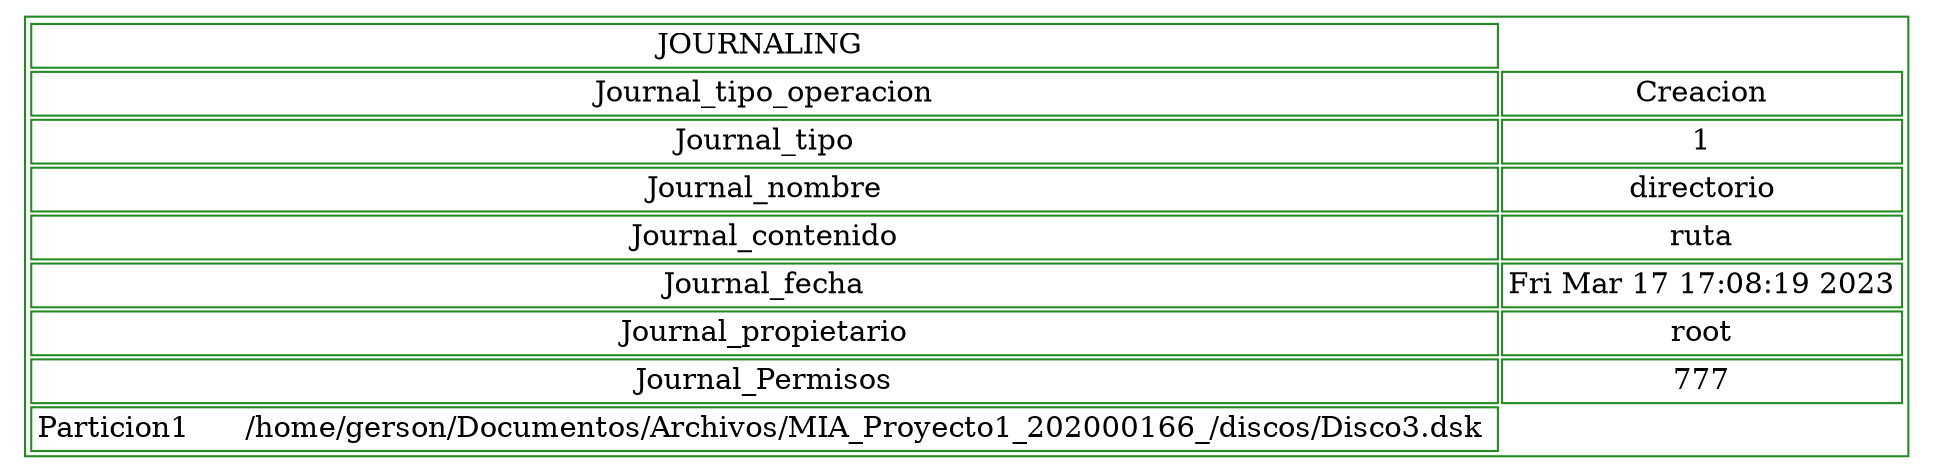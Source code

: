 digraph J {
TableJour [
shape=plaintext
color=forestgreen
label=<
<table border='1' cellborder='1' >
<tr><td>JOURNALING </td></tr>
<tr><td>Journal_tipo_operacion</td><td>Creacion</td></tr>
<tr><td>Journal_tipo</td><td> 1 </td></tr>
<tr><td>Journal_nombre</td><td>directorio</td></tr>
<tr><td>Journal_contenido</td><td>ruta</td></tr>
<tr><td>Journal_fecha</td><td>Fri Mar 17 17:08:19 2023
</td></tr>
<tr><td>Journal_propietario</td><td>root</td></tr>
<tr><td>Journal_Permisos</td><td>777</td></tr>
<tr><td>Particion1      /home/gerson/Documentos/Archivos/MIA_Proyecto1_202000166_/discos/Disco3.dsk </td></tr>
</table>
>];
}

